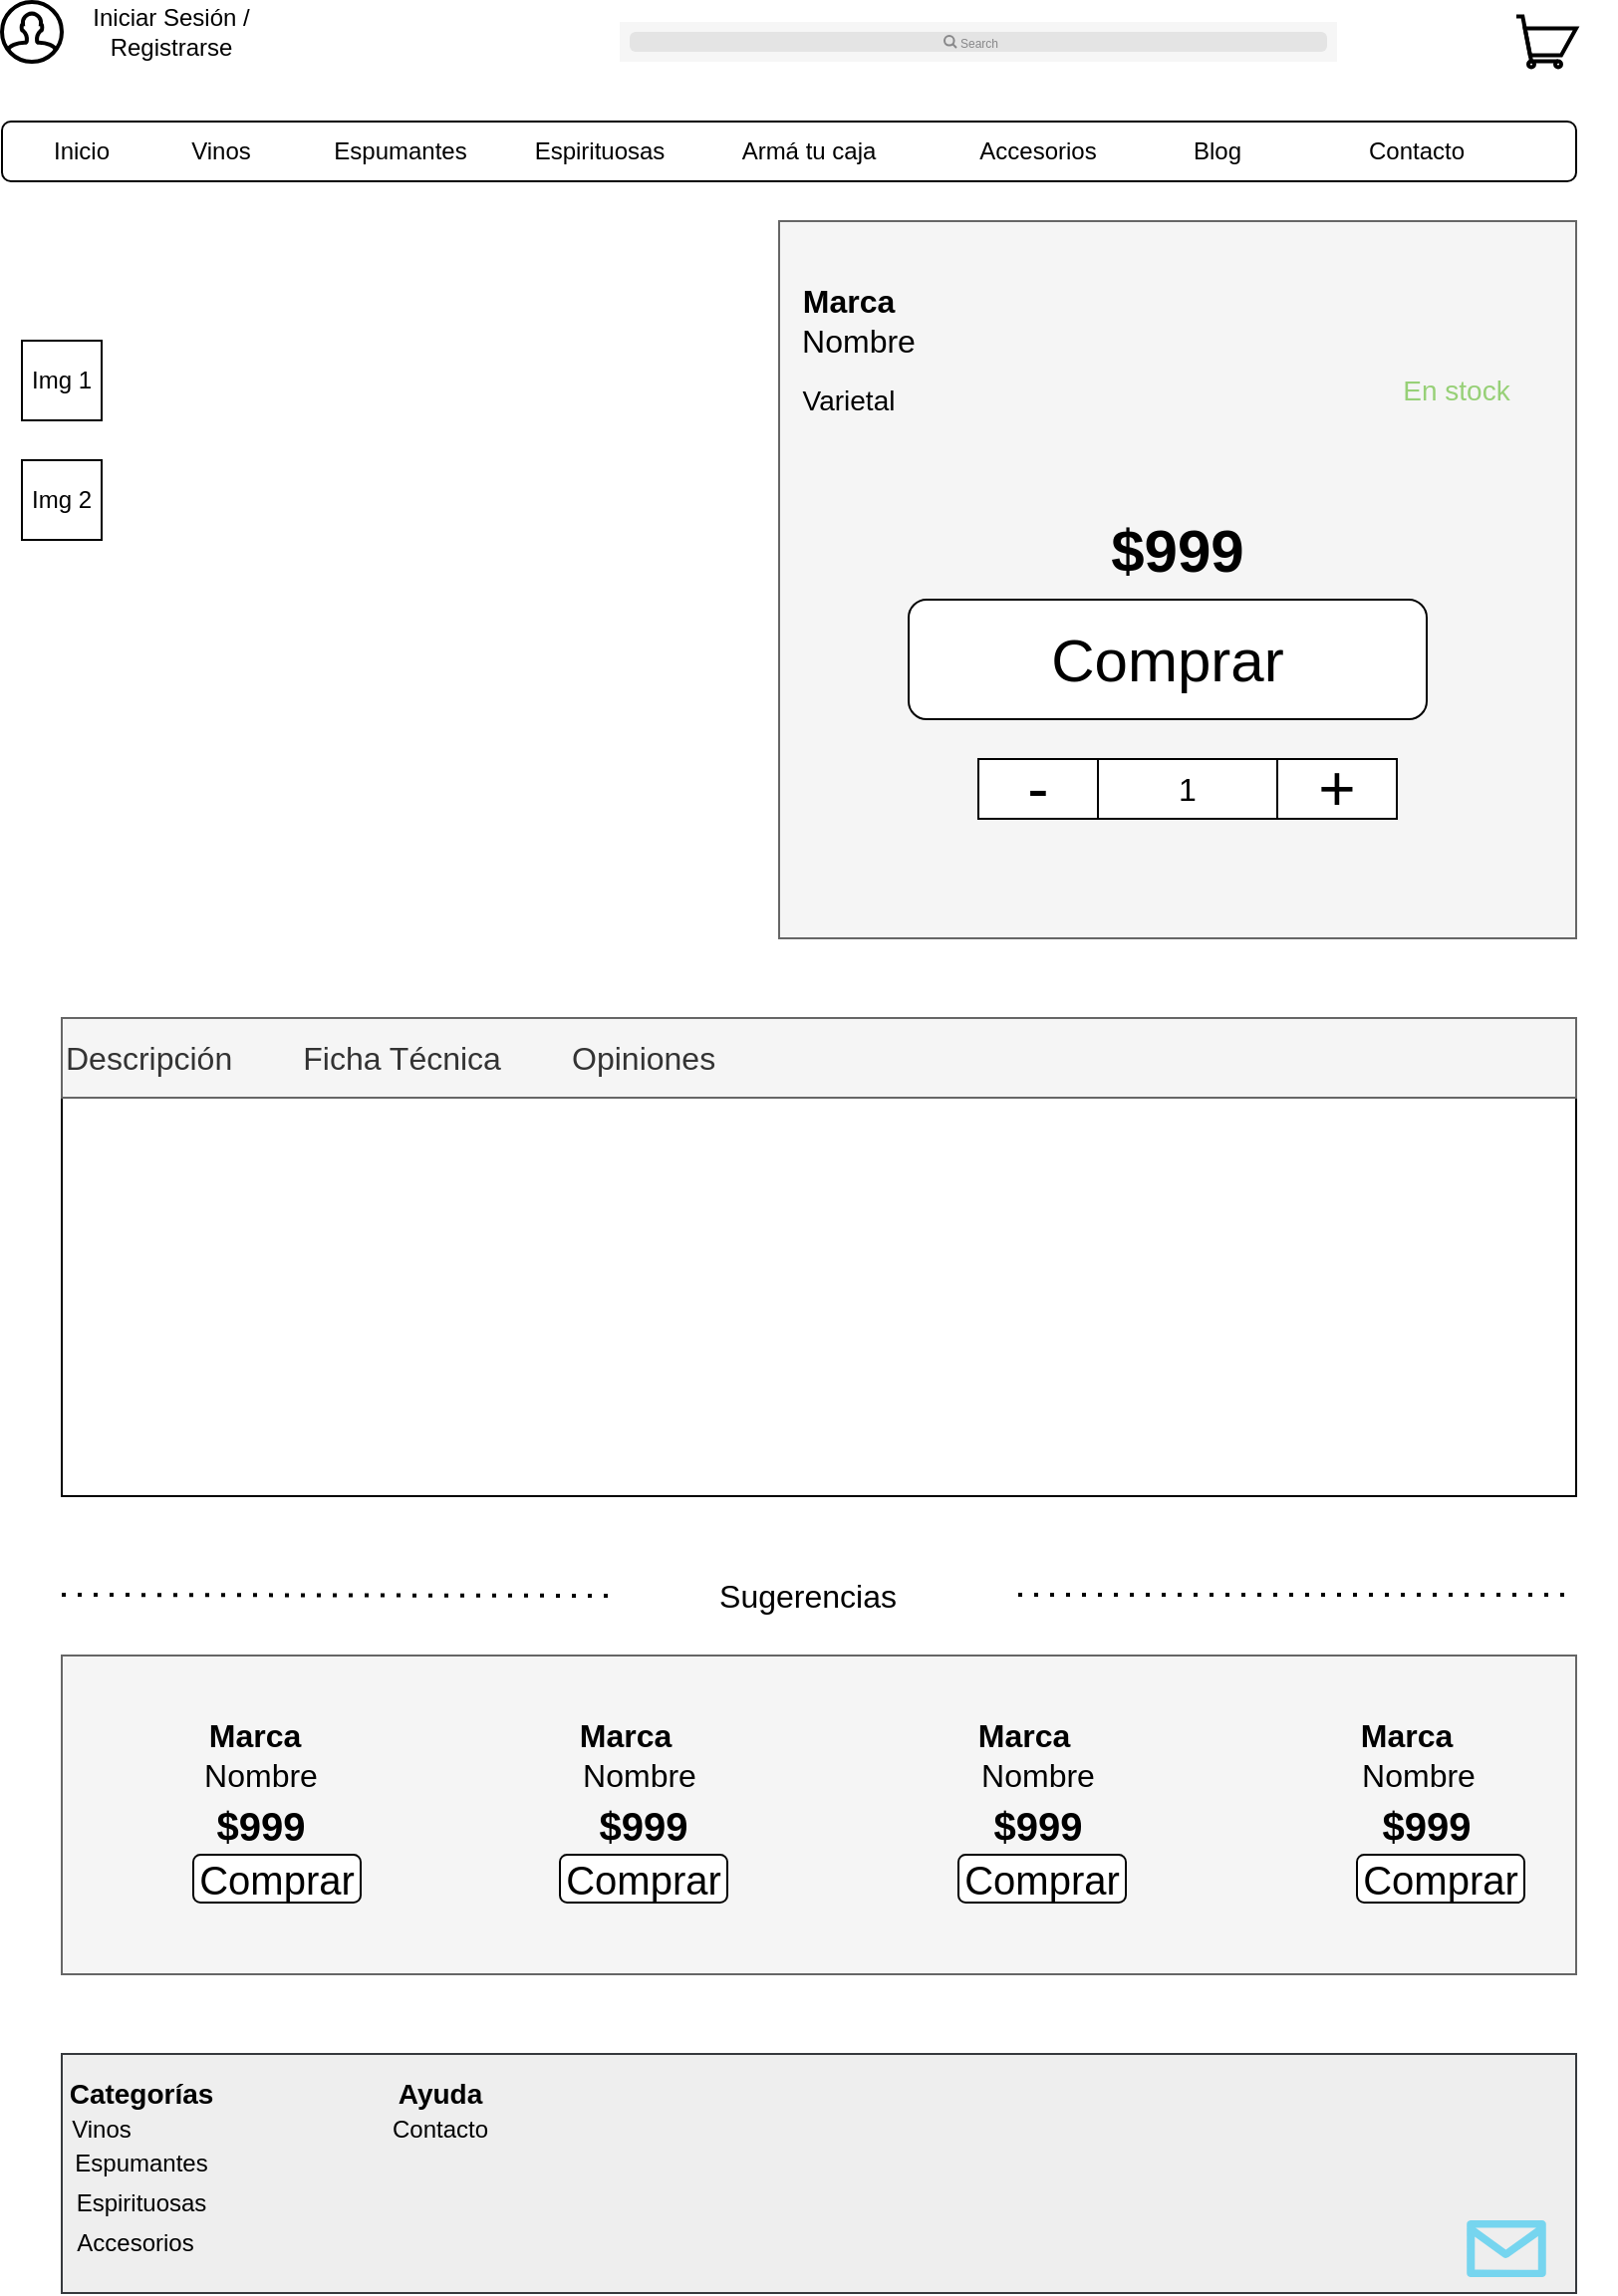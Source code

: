 <mxfile version="13.7.5" type="google"><diagram id="uT0rayZfWT6RRhePIgQt" name="Page-1"><mxGraphModel dx="868" dy="488" grid="1" gridSize="10" guides="1" tooltips="1" connect="1" arrows="1" fold="1" page="1" pageScale="1" pageWidth="827" pageHeight="1169" math="0" shadow="0"><root><mxCell id="0"/><mxCell id="1" parent="0"/><mxCell id="x3MomiuLYN-oIfyLVxwx-16" value="" style="html=1;verticalLabelPosition=bottom;align=center;verticalAlign=top;strokeWidth=2;shadow=0;dashed=0;shape=mxgraph.ios7.icons.user;" parent="1" vertex="1"><mxGeometry x="10" y="10" width="30" height="30" as="geometry"/></mxCell><mxCell id="x3MomiuLYN-oIfyLVxwx-17" value="Iniciar Sesión /&lt;br&gt;Registrarse" style="text;html=1;strokeColor=none;fillColor=none;align=center;verticalAlign=middle;whiteSpace=wrap;rounded=0;" parent="1" vertex="1"><mxGeometry x="50" y="10" width="90" height="30" as="geometry"/></mxCell><mxCell id="x3MomiuLYN-oIfyLVxwx-20" value="" style="html=1;verticalLabelPosition=bottom;align=center;verticalAlign=top;strokeWidth=2;shadow=0;dashed=0;shape=mxgraph.ios7.icons.shopping_cart;" parent="1" vertex="1"><mxGeometry x="770" y="17.25" width="30" height="25.5" as="geometry"/></mxCell><mxCell id="x3MomiuLYN-oIfyLVxwx-24" value="" style="shape=image;html=1;verticalAlign=top;verticalLabelPosition=bottom;imageAspect=0;aspect=fixed;image=https://cdn2.iconfinder.com/data/icons/flat-ui-4/100/Bottle-128.png" parent="1" vertex="1"><mxGeometry x="50" y="140" width="300" height="300" as="geometry"/></mxCell><mxCell id="x3MomiuLYN-oIfyLVxwx-25" value="" style="rounded=0;whiteSpace=wrap;html=1;" parent="1" vertex="1"><mxGeometry x="20" y="180" width="40" height="40" as="geometry"/></mxCell><mxCell id="x3MomiuLYN-oIfyLVxwx-26" value="Img 1" style="text;html=1;strokeColor=none;fillColor=none;align=center;verticalAlign=middle;whiteSpace=wrap;rounded=0;" parent="1" vertex="1"><mxGeometry x="20" y="190" width="40" height="20" as="geometry"/></mxCell><mxCell id="x3MomiuLYN-oIfyLVxwx-30" value="" style="rounded=0;whiteSpace=wrap;html=1;" parent="1" vertex="1"><mxGeometry x="20" y="240" width="40" height="40" as="geometry"/></mxCell><mxCell id="x3MomiuLYN-oIfyLVxwx-32" value="Img 2" style="text;html=1;strokeColor=none;fillColor=none;align=center;verticalAlign=middle;whiteSpace=wrap;rounded=0;" parent="1" vertex="1"><mxGeometry x="20" y="250" width="40" height="20" as="geometry"/></mxCell><mxCell id="x3MomiuLYN-oIfyLVxwx-47" value="" style="rounded=0;whiteSpace=wrap;html=1;fillColor=#f5f5f5;strokeColor=#666666;fontColor=#333333;" parent="1" vertex="1"><mxGeometry x="400" y="120" width="400" height="360" as="geometry"/></mxCell><mxCell id="x3MomiuLYN-oIfyLVxwx-54" value="Marca" style="text;html=1;strokeColor=none;fillColor=none;align=center;verticalAlign=middle;whiteSpace=wrap;rounded=0;labelBackgroundColor=none;fontStyle=1;fontSize=16;" parent="1" vertex="1"><mxGeometry x="385" y="140" width="100" height="40" as="geometry"/></mxCell><mxCell id="x3MomiuLYN-oIfyLVxwx-55" value="Nombre" style="text;html=1;strokeColor=none;fillColor=none;align=center;verticalAlign=middle;whiteSpace=wrap;rounded=0;labelBackgroundColor=none;fontSize=16;" parent="1" vertex="1"><mxGeometry x="395" y="170" width="90" height="20" as="geometry"/></mxCell><mxCell id="x3MomiuLYN-oIfyLVxwx-60" value="" style="rounded=1;whiteSpace=wrap;html=1;labelBackgroundColor=none;fontSize=16;" parent="1" vertex="1"><mxGeometry x="10" y="70" width="790" height="30" as="geometry"/></mxCell><mxCell id="x3MomiuLYN-oIfyLVxwx-61" value="Inicio" style="text;html=1;strokeColor=none;fillColor=none;align=center;verticalAlign=middle;whiteSpace=wrap;rounded=0;labelBackgroundColor=none;fontSize=12;" parent="1" vertex="1"><mxGeometry x="30" y="75" width="40" height="20" as="geometry"/></mxCell><mxCell id="x3MomiuLYN-oIfyLVxwx-63" value="Vinos" style="text;html=1;strokeColor=none;fillColor=none;align=center;verticalAlign=middle;whiteSpace=wrap;rounded=0;labelBackgroundColor=none;fontSize=12;" parent="1" vertex="1"><mxGeometry x="100" y="77.5" width="40" height="15" as="geometry"/></mxCell><mxCell id="x3MomiuLYN-oIfyLVxwx-64" value="Espumantes" style="text;html=1;strokeColor=none;fillColor=none;align=center;verticalAlign=middle;whiteSpace=wrap;rounded=0;labelBackgroundColor=none;fontSize=12;" parent="1" vertex="1"><mxGeometry x="190" y="75" width="40" height="20" as="geometry"/></mxCell><mxCell id="x3MomiuLYN-oIfyLVxwx-65" value="Espirituosas" style="text;html=1;strokeColor=none;fillColor=none;align=center;verticalAlign=middle;whiteSpace=wrap;rounded=0;labelBackgroundColor=none;fontSize=12;" parent="1" vertex="1"><mxGeometry x="290" y="75" width="40" height="20" as="geometry"/></mxCell><mxCell id="x3MomiuLYN-oIfyLVxwx-66" value="Armá tu caja" style="text;html=1;strokeColor=none;fillColor=none;align=center;verticalAlign=middle;whiteSpace=wrap;rounded=0;labelBackgroundColor=none;fontSize=12;" parent="1" vertex="1"><mxGeometry x="380" y="75" width="70" height="20" as="geometry"/></mxCell><mxCell id="x3MomiuLYN-oIfyLVxwx-68" value="Blog" style="text;html=1;strokeColor=none;fillColor=none;align=center;verticalAlign=middle;whiteSpace=wrap;rounded=0;labelBackgroundColor=none;fontSize=12;" parent="1" vertex="1"><mxGeometry x="600" y="75" width="40" height="20" as="geometry"/></mxCell><mxCell id="x3MomiuLYN-oIfyLVxwx-69" value="Accesorios" style="text;html=1;strokeColor=none;fillColor=none;align=center;verticalAlign=middle;whiteSpace=wrap;rounded=0;labelBackgroundColor=none;fontSize=12;" parent="1" vertex="1"><mxGeometry x="510" y="75" width="40" height="20" as="geometry"/></mxCell><mxCell id="x3MomiuLYN-oIfyLVxwx-71" value="Contacto" style="text;html=1;strokeColor=none;fillColor=none;align=center;verticalAlign=middle;whiteSpace=wrap;rounded=0;labelBackgroundColor=none;fontSize=12;" parent="1" vertex="1"><mxGeometry x="700" y="75" width="40" height="20" as="geometry"/></mxCell><mxCell id="x3MomiuLYN-oIfyLVxwx-76" value="Varietal" style="text;html=1;strokeColor=none;fillColor=none;align=center;verticalAlign=middle;whiteSpace=wrap;rounded=0;labelBackgroundColor=none;fontSize=14;" parent="1" vertex="1"><mxGeometry x="415" y="200" width="40" height="20" as="geometry"/></mxCell><mxCell id="x3MomiuLYN-oIfyLVxwx-77" value="$999" style="text;html=1;strokeColor=none;fillColor=none;align=center;verticalAlign=middle;whiteSpace=wrap;rounded=0;labelBackgroundColor=none;fontSize=30;labelPosition=center;verticalLabelPosition=middle;textDirection=ltr;fontStyle=1" parent="1" vertex="1"><mxGeometry x="505" y="260" width="190" height="50" as="geometry"/></mxCell><mxCell id="x3MomiuLYN-oIfyLVxwx-82" value="&lt;font color=&quot;#97d077&quot;&gt;En stock&lt;/font&gt;" style="text;html=1;strokeColor=none;fillColor=none;align=center;verticalAlign=middle;whiteSpace=wrap;rounded=0;labelBackgroundColor=none;fontSize=14;" parent="1" vertex="1"><mxGeometry x="700" y="190" width="80" height="30" as="geometry"/></mxCell><mxCell id="x3MomiuLYN-oIfyLVxwx-85" value="Comprar" style="rounded=1;whiteSpace=wrap;html=1;labelBackgroundColor=none;fontSize=30;" parent="1" vertex="1"><mxGeometry x="465" y="310" width="260" height="60" as="geometry"/></mxCell><mxCell id="x3MomiuLYN-oIfyLVxwx-88" value="" style="rounded=0;whiteSpace=wrap;html=1;sketch=0;" parent="1" vertex="1"><mxGeometry x="40" y="520" width="760" height="240" as="geometry"/></mxCell><mxCell id="x3MomiuLYN-oIfyLVxwx-91" value="Descripción&amp;nbsp; &amp;nbsp; &amp;nbsp; &amp;nbsp; Ficha Técnica&amp;nbsp; &amp;nbsp; &amp;nbsp; &amp;nbsp; Opiniones" style="rounded=0;whiteSpace=wrap;html=1;sketch=0;fontSize=16;fontColor=#333333;fillColor=#f5f5f5;strokeColor=#666666;align=left;" parent="1" vertex="1"><mxGeometry x="40" y="520" width="760" height="40" as="geometry"/></mxCell><mxCell id="x3MomiuLYN-oIfyLVxwx-93" value="&lt;font color=&quot;#000000&quot;&gt;1&lt;/font&gt;" style="rounded=0;whiteSpace=wrap;html=1;sketch=0;fontSize=16;fontColor=#E1D5E7;" parent="1" vertex="1"><mxGeometry x="560" y="390" width="90" height="30" as="geometry"/></mxCell><mxCell id="x3MomiuLYN-oIfyLVxwx-94" value="-" style="rounded=0;whiteSpace=wrap;html=1;sketch=0;fontSize=32;" parent="1" vertex="1"><mxGeometry x="500" y="390" width="60" height="30" as="geometry"/></mxCell><mxCell id="x3MomiuLYN-oIfyLVxwx-95" value="+" style="rounded=0;whiteSpace=wrap;html=1;sketch=0;fontSize=32;fontColor=#000000;" parent="1" vertex="1"><mxGeometry x="650" y="390" width="60" height="30" as="geometry"/></mxCell><mxCell id="x3MomiuLYN-oIfyLVxwx-96" value="" style="shape=rect;fillColor=#F6F6F6;strokeColor=none;rounded=0;sketch=0;fontSize=32;fontColor=#000000;" parent="1" vertex="1"><mxGeometry x="320" y="20" width="360" height="20" as="geometry"/></mxCell><mxCell id="x3MomiuLYN-oIfyLVxwx-97" value="" style="html=1;strokeWidth=1;shadow=0;dashed=0;shape=mxgraph.ios7ui.marginRect;rx=3;ry=3;rectMargin=5;fillColor=#E4E4E4;strokeColor=none;" parent="x3MomiuLYN-oIfyLVxwx-96" vertex="1"><mxGeometry width="360.0" height="20" as="geometry"/></mxCell><mxCell id="x3MomiuLYN-oIfyLVxwx-98" value="Search" style="shape=mxgraph.ios7.icons.looking_glass;strokeColor=#878789;fillColor=none;fontColor=#878789;labelPosition=right;verticalLabelPosition=middle;align=left;verticalAlign=middle;fontSize=6;fontStyle=0;spacingTop=2;" parent="x3MomiuLYN-oIfyLVxwx-96" vertex="1"><mxGeometry x="0.5" y="0.5" width="6" height="6" relative="1" as="geometry"><mxPoint x="-17" y="-3" as="offset"/></mxGeometry></mxCell><mxCell id="x3MomiuLYN-oIfyLVxwx-100" value="" style="endArrow=none;dashed=1;html=1;dashPattern=1 3;strokeWidth=2;fontSize=32;fontColor=#000000;" parent="1" edge="1"><mxGeometry width="50" height="50" relative="1" as="geometry"><mxPoint x="40" y="809.5" as="sourcePoint"/><mxPoint x="320" y="810" as="targetPoint"/></mxGeometry></mxCell><mxCell id="x3MomiuLYN-oIfyLVxwx-105" value="" style="endArrow=none;dashed=1;html=1;dashPattern=1 3;strokeWidth=2;fontSize=32;fontColor=#000000;" parent="1" edge="1"><mxGeometry width="50" height="50" relative="1" as="geometry"><mxPoint x="520" y="809.5" as="sourcePoint"/><mxPoint x="800" y="809.5" as="targetPoint"/></mxGeometry></mxCell><mxCell id="x3MomiuLYN-oIfyLVxwx-107" value="Sugerencias" style="text;html=1;align=center;verticalAlign=middle;resizable=0;points=[];autosize=1;fontSize=16;fontColor=#000000;" parent="1" vertex="1"><mxGeometry x="364" y="800" width="100" height="20" as="geometry"/></mxCell><mxCell id="x3MomiuLYN-oIfyLVxwx-108" value="" style="rounded=0;whiteSpace=wrap;html=1;sketch=0;fontSize=16;fontColor=#333333;fillColor=#f5f5f5;strokeColor=#666666;" parent="1" vertex="1"><mxGeometry x="40" y="840" width="760" height="160" as="geometry"/></mxCell><mxCell id="x3MomiuLYN-oIfyLVxwx-117" value="" style="shape=image;html=1;verticalAlign=top;verticalLabelPosition=bottom;labelBackgroundColor=#ffffff;imageAspect=0;aspect=fixed;image=https://cdn2.iconfinder.com/data/icons/flat-ui-4/100/Bottle-128.png;rounded=0;sketch=0;fontSize=16;fontColor=#000000;" parent="1" vertex="1"><mxGeometry x="30" y="870" width="94" height="94" as="geometry"/></mxCell><mxCell id="x3MomiuLYN-oIfyLVxwx-122" value="" style="shape=image;html=1;verticalAlign=top;verticalLabelPosition=bottom;labelBackgroundColor=#ffffff;imageAspect=0;aspect=fixed;image=https://cdn2.iconfinder.com/data/icons/flat-ui-4/100/Bottle-128.png;rounded=0;sketch=0;fontSize=16;fontColor=#000000;" parent="1" vertex="1"><mxGeometry x="210" y="870" width="94" height="94" as="geometry"/></mxCell><mxCell id="x3MomiuLYN-oIfyLVxwx-123" value="" style="shape=image;html=1;verticalAlign=top;verticalLabelPosition=bottom;labelBackgroundColor=#ffffff;imageAspect=0;aspect=fixed;image=https://cdn2.iconfinder.com/data/icons/flat-ui-4/100/Bottle-128.png;rounded=0;sketch=0;fontSize=16;fontColor=#000000;" parent="1" vertex="1"><mxGeometry x="411" y="870" width="94" height="94" as="geometry"/></mxCell><mxCell id="x3MomiuLYN-oIfyLVxwx-124" value="" style="shape=image;html=1;verticalAlign=top;verticalLabelPosition=bottom;labelBackgroundColor=#ffffff;imageAspect=0;aspect=fixed;image=https://cdn2.iconfinder.com/data/icons/flat-ui-4/100/Bottle-128.png;rounded=0;sketch=0;fontSize=16;fontColor=#000000;" parent="1" vertex="1"><mxGeometry x="606" y="870" width="94" height="94" as="geometry"/></mxCell><mxCell id="x3MomiuLYN-oIfyLVxwx-126" value="" style="shape=image;html=1;verticalAlign=top;verticalLabelPosition=bottom;labelBackgroundColor=#ffffff;imageAspect=0;aspect=fixed;image=https://cdn4.iconfinder.com/data/icons/36-slim-icons/87/star.png;rounded=0;sketch=0;fontSize=16;fontColor=#000000;" parent="1" vertex="1"><mxGeometry x="675" y="150" width="30" height="30" as="geometry"/></mxCell><mxCell id="x3MomiuLYN-oIfyLVxwx-127" value="" style="shape=image;html=1;verticalAlign=top;verticalLabelPosition=bottom;labelBackgroundColor=#ffffff;imageAspect=0;aspect=fixed;image=https://cdn4.iconfinder.com/data/icons/36-slim-icons/87/star.png;rounded=0;sketch=0;fontSize=16;fontColor=#000000;" parent="1" vertex="1"><mxGeometry x="700" y="150" width="30" height="30" as="geometry"/></mxCell><mxCell id="x3MomiuLYN-oIfyLVxwx-128" value="" style="shape=image;html=1;verticalAlign=top;verticalLabelPosition=bottom;labelBackgroundColor=#ffffff;imageAspect=0;aspect=fixed;image=https://cdn4.iconfinder.com/data/icons/36-slim-icons/87/star.png;rounded=0;sketch=0;fontSize=16;fontColor=#000000;" parent="1" vertex="1"><mxGeometry x="725" y="150" width="30" height="30" as="geometry"/></mxCell><mxCell id="x3MomiuLYN-oIfyLVxwx-129" value="" style="shape=image;html=1;verticalAlign=top;verticalLabelPosition=bottom;labelBackgroundColor=#ffffff;imageAspect=0;aspect=fixed;image=https://cdn4.iconfinder.com/data/icons/36-slim-icons/87/star.png;rounded=0;sketch=0;fontSize=16;fontColor=#000000;" parent="1" vertex="1"><mxGeometry x="750" y="150" width="30" height="30" as="geometry"/></mxCell><mxCell id="x3MomiuLYN-oIfyLVxwx-130" value="&lt;font style=&quot;font-size: 20px&quot;&gt;Comprar&lt;/font&gt;" style="rounded=1;whiteSpace=wrap;html=1;labelBackgroundColor=none;fontSize=15;" parent="1" vertex="1"><mxGeometry x="106" y="940" width="84" height="24" as="geometry"/></mxCell><mxCell id="x3MomiuLYN-oIfyLVxwx-132" value="&lt;font style=&quot;font-size: 20px&quot;&gt;Comprar&lt;/font&gt;" style="rounded=1;whiteSpace=wrap;html=1;labelBackgroundColor=none;fontSize=15;" parent="1" vertex="1"><mxGeometry x="290" y="940" width="84" height="24" as="geometry"/></mxCell><mxCell id="x3MomiuLYN-oIfyLVxwx-133" value="&lt;font style=&quot;font-size: 20px&quot;&gt;Comprar&lt;/font&gt;" style="rounded=1;whiteSpace=wrap;html=1;labelBackgroundColor=none;fontSize=15;" parent="1" vertex="1"><mxGeometry x="490" y="940" width="84" height="24" as="geometry"/></mxCell><mxCell id="x3MomiuLYN-oIfyLVxwx-134" value="&lt;font style=&quot;font-size: 20px&quot;&gt;Comprar&lt;/font&gt;" style="rounded=1;whiteSpace=wrap;html=1;labelBackgroundColor=none;fontSize=15;" parent="1" vertex="1"><mxGeometry x="690" y="940" width="84" height="24" as="geometry"/></mxCell><mxCell id="x3MomiuLYN-oIfyLVxwx-136" value="Marca" style="text;html=1;strokeColor=none;fillColor=none;align=center;verticalAlign=middle;whiteSpace=wrap;rounded=0;labelBackgroundColor=none;fontStyle=1;fontSize=16;" parent="1" vertex="1"><mxGeometry x="94" y="870" width="86" height="20" as="geometry"/></mxCell><mxCell id="x3MomiuLYN-oIfyLVxwx-137" value="Marca" style="text;html=1;strokeColor=none;fillColor=none;align=center;verticalAlign=middle;whiteSpace=wrap;rounded=0;labelBackgroundColor=none;fontStyle=1;fontSize=16;" parent="1" vertex="1"><mxGeometry x="280" y="870" width="86" height="20" as="geometry"/></mxCell><mxCell id="x3MomiuLYN-oIfyLVxwx-138" value="Marca" style="text;html=1;strokeColor=none;fillColor=none;align=center;verticalAlign=middle;whiteSpace=wrap;rounded=0;labelBackgroundColor=none;fontStyle=1;fontSize=16;" parent="1" vertex="1"><mxGeometry x="480" y="870" width="86" height="20" as="geometry"/></mxCell><mxCell id="x3MomiuLYN-oIfyLVxwx-139" value="Marca" style="text;html=1;strokeColor=none;fillColor=none;align=center;verticalAlign=middle;whiteSpace=wrap;rounded=0;labelBackgroundColor=none;fontStyle=1;fontSize=16;" parent="1" vertex="1"><mxGeometry x="672" y="870" width="86" height="20" as="geometry"/></mxCell><mxCell id="x3MomiuLYN-oIfyLVxwx-140" value="Nombre" style="text;html=1;strokeColor=none;fillColor=none;align=center;verticalAlign=middle;whiteSpace=wrap;rounded=0;labelBackgroundColor=none;fontSize=16;" parent="1" vertex="1"><mxGeometry x="100" y="890" width="80" height="20" as="geometry"/></mxCell><mxCell id="x3MomiuLYN-oIfyLVxwx-141" value="Nombre" style="text;html=1;strokeColor=none;fillColor=none;align=center;verticalAlign=middle;whiteSpace=wrap;rounded=0;labelBackgroundColor=none;fontSize=16;" parent="1" vertex="1"><mxGeometry x="290" y="890" width="80" height="20" as="geometry"/></mxCell><mxCell id="x3MomiuLYN-oIfyLVxwx-142" value="Nombre" style="text;html=1;strokeColor=none;fillColor=none;align=center;verticalAlign=middle;whiteSpace=wrap;rounded=0;labelBackgroundColor=none;fontSize=16;" parent="1" vertex="1"><mxGeometry x="490" y="890" width="80" height="20" as="geometry"/></mxCell><mxCell id="x3MomiuLYN-oIfyLVxwx-143" value="Nombre" style="text;html=1;strokeColor=none;fillColor=none;align=center;verticalAlign=middle;whiteSpace=wrap;rounded=0;labelBackgroundColor=none;fontSize=16;" parent="1" vertex="1"><mxGeometry x="681" y="890" width="80" height="20" as="geometry"/></mxCell><mxCell id="x3MomiuLYN-oIfyLVxwx-146" value="$999" style="text;html=1;strokeColor=none;fillColor=none;align=center;verticalAlign=middle;whiteSpace=wrap;rounded=0;labelBackgroundColor=none;fontSize=20;labelPosition=center;verticalLabelPosition=middle;textDirection=ltr;fontStyle=1" parent="1" vertex="1"><mxGeometry x="45" y="900" width="190" height="50" as="geometry"/></mxCell><mxCell id="x3MomiuLYN-oIfyLVxwx-147" value="$999" style="text;html=1;strokeColor=none;fillColor=none;align=center;verticalAlign=middle;whiteSpace=wrap;rounded=0;labelBackgroundColor=none;fontSize=20;labelPosition=center;verticalLabelPosition=middle;textDirection=ltr;fontStyle=1" parent="1" vertex="1"><mxGeometry x="237" y="900" width="190" height="50" as="geometry"/></mxCell><mxCell id="x3MomiuLYN-oIfyLVxwx-148" value="$999" style="text;html=1;strokeColor=none;fillColor=none;align=center;verticalAlign=middle;whiteSpace=wrap;rounded=0;labelBackgroundColor=none;fontSize=20;labelPosition=center;verticalLabelPosition=middle;textDirection=ltr;fontStyle=1" parent="1" vertex="1"><mxGeometry x="435" y="900" width="190" height="50" as="geometry"/></mxCell><mxCell id="x3MomiuLYN-oIfyLVxwx-149" value="$999" style="text;html=1;strokeColor=none;fillColor=none;align=center;verticalAlign=middle;whiteSpace=wrap;rounded=0;labelBackgroundColor=none;fontSize=20;labelPosition=center;verticalLabelPosition=middle;textDirection=ltr;fontStyle=1" parent="1" vertex="1"><mxGeometry x="630" y="900" width="190" height="50" as="geometry"/></mxCell><mxCell id="x3MomiuLYN-oIfyLVxwx-151" value="" style="rounded=0;whiteSpace=wrap;html=1;sketch=0;fontSize=20;fillColor=#eeeeee;strokeColor=#36393d;" parent="1" vertex="1"><mxGeometry x="40" y="1040" width="760" height="120" as="geometry"/></mxCell><mxCell id="x3MomiuLYN-oIfyLVxwx-154" value="Categorías" style="text;html=1;strokeColor=none;fillColor=none;align=center;verticalAlign=middle;whiteSpace=wrap;rounded=0;sketch=0;fontSize=14;fontColor=#000000;fontStyle=1" parent="1" vertex="1"><mxGeometry x="60" y="1050" width="40" height="20" as="geometry"/></mxCell><mxCell id="x3MomiuLYN-oIfyLVxwx-155" value="Vinos" style="text;html=1;strokeColor=none;fillColor=none;align=center;verticalAlign=middle;whiteSpace=wrap;rounded=0;labelBackgroundColor=none;fontSize=12;" parent="1" vertex="1"><mxGeometry x="40" y="1070" width="40" height="15" as="geometry"/></mxCell><mxCell id="x3MomiuLYN-oIfyLVxwx-156" value="Espumantes" style="text;html=1;strokeColor=none;fillColor=none;align=center;verticalAlign=middle;whiteSpace=wrap;rounded=0;labelBackgroundColor=none;fontSize=12;" parent="1" vertex="1"><mxGeometry x="60" y="1085" width="40" height="20" as="geometry"/></mxCell><mxCell id="x3MomiuLYN-oIfyLVxwx-157" value="Espirituosas" style="text;html=1;strokeColor=none;fillColor=none;align=center;verticalAlign=middle;whiteSpace=wrap;rounded=0;labelBackgroundColor=none;fontSize=12;" parent="1" vertex="1"><mxGeometry x="60" y="1105" width="40" height="20" as="geometry"/></mxCell><mxCell id="x3MomiuLYN-oIfyLVxwx-159" value="Accesorios" style="text;html=1;strokeColor=none;fillColor=none;align=center;verticalAlign=middle;whiteSpace=wrap;rounded=0;labelBackgroundColor=none;fontSize=12;" parent="1" vertex="1"><mxGeometry x="57" y="1125" width="40" height="20" as="geometry"/></mxCell><mxCell id="x3MomiuLYN-oIfyLVxwx-161" value="Ayuda" style="text;html=1;strokeColor=none;fillColor=none;align=center;verticalAlign=middle;whiteSpace=wrap;rounded=0;sketch=0;fontSize=14;fontColor=#000000;fontStyle=1" parent="1" vertex="1"><mxGeometry x="210" y="1050" width="40" height="20" as="geometry"/></mxCell><mxCell id="x3MomiuLYN-oIfyLVxwx-162" value="Contacto" style="text;html=1;strokeColor=none;fillColor=none;align=center;verticalAlign=middle;whiteSpace=wrap;rounded=0;labelBackgroundColor=none;fontSize=12;" parent="1" vertex="1"><mxGeometry x="210" y="1070" width="40" height="15" as="geometry"/></mxCell><mxCell id="x3MomiuLYN-oIfyLVxwx-170" value="" style="shape=image;html=1;verticalAlign=top;verticalLabelPosition=bottom;labelBackgroundColor=#ffffff;imageAspect=0;aspect=fixed;image=https://cdn1.iconfinder.com/data/icons/logotypes/32/square-facebook-128.png;rounded=0;sketch=0;fontSize=14;fontColor=#000000;" parent="1" vertex="1"><mxGeometry x="665" y="1122" width="30" height="30" as="geometry"/></mxCell><mxCell id="x3MomiuLYN-oIfyLVxwx-171" value="" style="shape=image;html=1;verticalAlign=top;verticalLabelPosition=bottom;labelBackgroundColor=#ffffff;imageAspect=0;aspect=fixed;image=https://cdn2.iconfinder.com/data/icons/social-icons-33/128/Instagram-128.png;rounded=0;sketch=0;fontSize=14;fontColor=#000000;" parent="1" vertex="1"><mxGeometry x="704.25" y="1123.5" width="31.5" height="31.5" as="geometry"/></mxCell><mxCell id="x3MomiuLYN-oIfyLVxwx-172" value="" style="verticalLabelPosition=bottom;html=1;verticalAlign=top;align=center;strokeColor=none;fillColor=#00BEF2;shape=mxgraph.azure.message;pointerEvents=1;rounded=0;sketch=0;fontSize=14;fontColor=#000000;" parent="1" vertex="1"><mxGeometry x="745" y="1123.5" width="40" height="28.5" as="geometry"/></mxCell></root></mxGraphModel></diagram></mxfile>